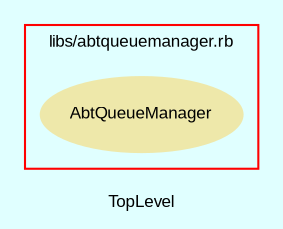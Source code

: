 digraph TopLevel {
    compound = true
    bgcolor = lightcyan1
    fontname = Arial
    fontsize = 8
    label = "TopLevel"
    node [
        fontname = Arial,
        fontsize = 8,
        color = black
    ]

    subgraph cluster_6 {
        fontname = Arial
        color = red
        label = "libs/abtqueuemanager.rb"
        AbtQueueManager [
            fontcolor = black,
            URL = "classes/AbtQueueManager.html",
            shape = ellipse,
            color = palegoldenrod,
            style = filled,
            label = "AbtQueueManager"
        ]

    }

}

